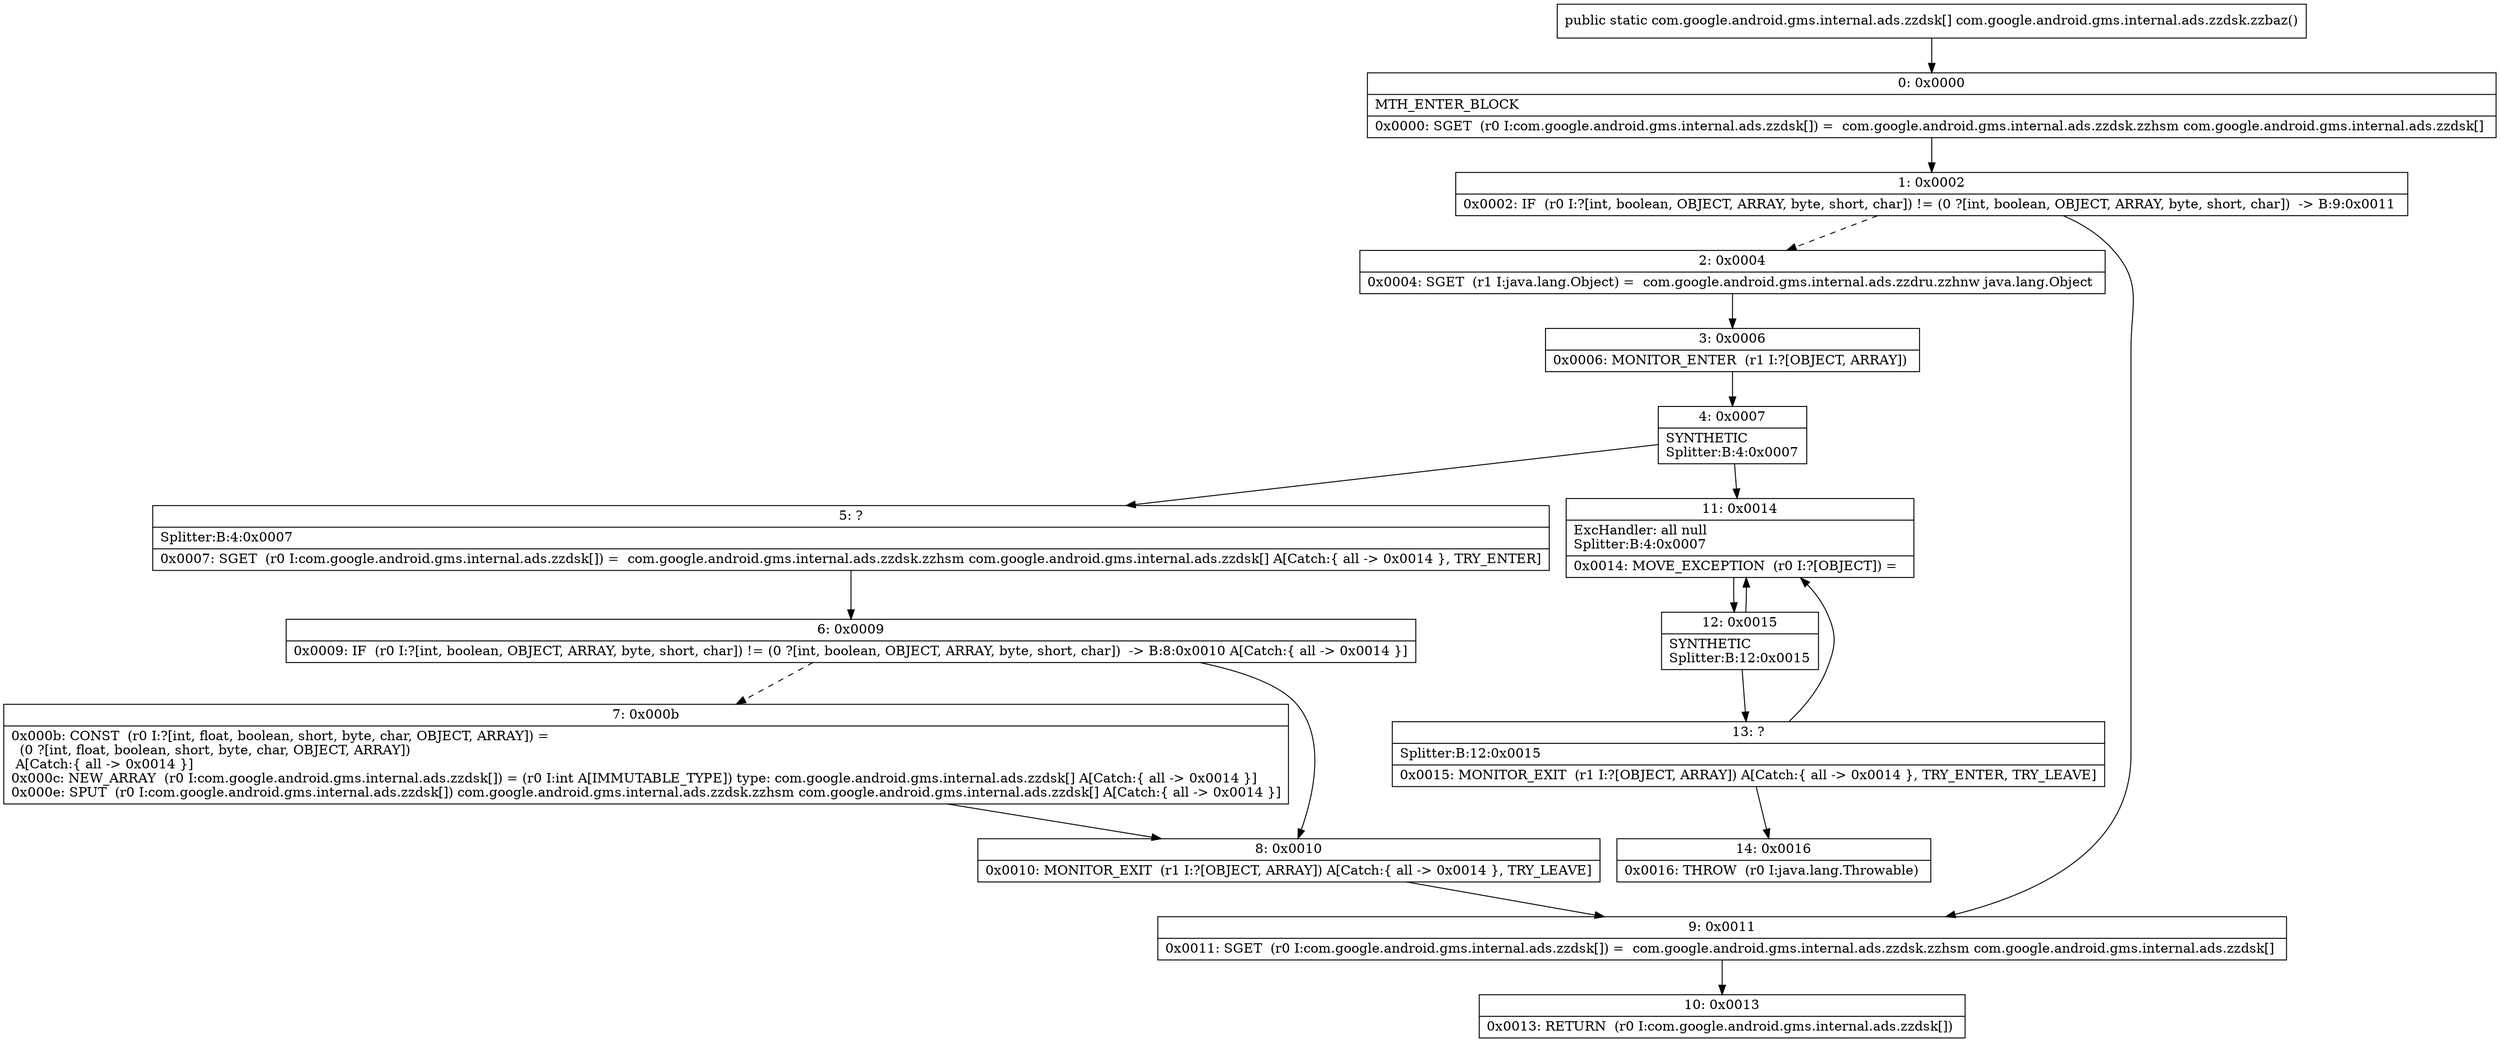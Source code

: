 digraph "CFG forcom.google.android.gms.internal.ads.zzdsk.zzbaz()[Lcom\/google\/android\/gms\/internal\/ads\/zzdsk;" {
Node_0 [shape=record,label="{0\:\ 0x0000|MTH_ENTER_BLOCK\l|0x0000: SGET  (r0 I:com.google.android.gms.internal.ads.zzdsk[]) =  com.google.android.gms.internal.ads.zzdsk.zzhsm com.google.android.gms.internal.ads.zzdsk[] \l}"];
Node_1 [shape=record,label="{1\:\ 0x0002|0x0002: IF  (r0 I:?[int, boolean, OBJECT, ARRAY, byte, short, char]) != (0 ?[int, boolean, OBJECT, ARRAY, byte, short, char])  \-\> B:9:0x0011 \l}"];
Node_2 [shape=record,label="{2\:\ 0x0004|0x0004: SGET  (r1 I:java.lang.Object) =  com.google.android.gms.internal.ads.zzdru.zzhnw java.lang.Object \l}"];
Node_3 [shape=record,label="{3\:\ 0x0006|0x0006: MONITOR_ENTER  (r1 I:?[OBJECT, ARRAY]) \l}"];
Node_4 [shape=record,label="{4\:\ 0x0007|SYNTHETIC\lSplitter:B:4:0x0007\l}"];
Node_5 [shape=record,label="{5\:\ ?|Splitter:B:4:0x0007\l|0x0007: SGET  (r0 I:com.google.android.gms.internal.ads.zzdsk[]) =  com.google.android.gms.internal.ads.zzdsk.zzhsm com.google.android.gms.internal.ads.zzdsk[] A[Catch:\{ all \-\> 0x0014 \}, TRY_ENTER]\l}"];
Node_6 [shape=record,label="{6\:\ 0x0009|0x0009: IF  (r0 I:?[int, boolean, OBJECT, ARRAY, byte, short, char]) != (0 ?[int, boolean, OBJECT, ARRAY, byte, short, char])  \-\> B:8:0x0010 A[Catch:\{ all \-\> 0x0014 \}]\l}"];
Node_7 [shape=record,label="{7\:\ 0x000b|0x000b: CONST  (r0 I:?[int, float, boolean, short, byte, char, OBJECT, ARRAY]) = \l  (0 ?[int, float, boolean, short, byte, char, OBJECT, ARRAY])\l A[Catch:\{ all \-\> 0x0014 \}]\l0x000c: NEW_ARRAY  (r0 I:com.google.android.gms.internal.ads.zzdsk[]) = (r0 I:int A[IMMUTABLE_TYPE]) type: com.google.android.gms.internal.ads.zzdsk[] A[Catch:\{ all \-\> 0x0014 \}]\l0x000e: SPUT  (r0 I:com.google.android.gms.internal.ads.zzdsk[]) com.google.android.gms.internal.ads.zzdsk.zzhsm com.google.android.gms.internal.ads.zzdsk[] A[Catch:\{ all \-\> 0x0014 \}]\l}"];
Node_8 [shape=record,label="{8\:\ 0x0010|0x0010: MONITOR_EXIT  (r1 I:?[OBJECT, ARRAY]) A[Catch:\{ all \-\> 0x0014 \}, TRY_LEAVE]\l}"];
Node_9 [shape=record,label="{9\:\ 0x0011|0x0011: SGET  (r0 I:com.google.android.gms.internal.ads.zzdsk[]) =  com.google.android.gms.internal.ads.zzdsk.zzhsm com.google.android.gms.internal.ads.zzdsk[] \l}"];
Node_10 [shape=record,label="{10\:\ 0x0013|0x0013: RETURN  (r0 I:com.google.android.gms.internal.ads.zzdsk[]) \l}"];
Node_11 [shape=record,label="{11\:\ 0x0014|ExcHandler: all null\lSplitter:B:4:0x0007\l|0x0014: MOVE_EXCEPTION  (r0 I:?[OBJECT]) =  \l}"];
Node_12 [shape=record,label="{12\:\ 0x0015|SYNTHETIC\lSplitter:B:12:0x0015\l}"];
Node_13 [shape=record,label="{13\:\ ?|Splitter:B:12:0x0015\l|0x0015: MONITOR_EXIT  (r1 I:?[OBJECT, ARRAY]) A[Catch:\{ all \-\> 0x0014 \}, TRY_ENTER, TRY_LEAVE]\l}"];
Node_14 [shape=record,label="{14\:\ 0x0016|0x0016: THROW  (r0 I:java.lang.Throwable) \l}"];
MethodNode[shape=record,label="{public static com.google.android.gms.internal.ads.zzdsk[] com.google.android.gms.internal.ads.zzdsk.zzbaz() }"];
MethodNode -> Node_0;
Node_0 -> Node_1;
Node_1 -> Node_2[style=dashed];
Node_1 -> Node_9;
Node_2 -> Node_3;
Node_3 -> Node_4;
Node_4 -> Node_5;
Node_4 -> Node_11;
Node_5 -> Node_6;
Node_6 -> Node_7[style=dashed];
Node_6 -> Node_8;
Node_7 -> Node_8;
Node_8 -> Node_9;
Node_9 -> Node_10;
Node_11 -> Node_12;
Node_12 -> Node_13;
Node_12 -> Node_11;
Node_13 -> Node_14;
Node_13 -> Node_11;
}

